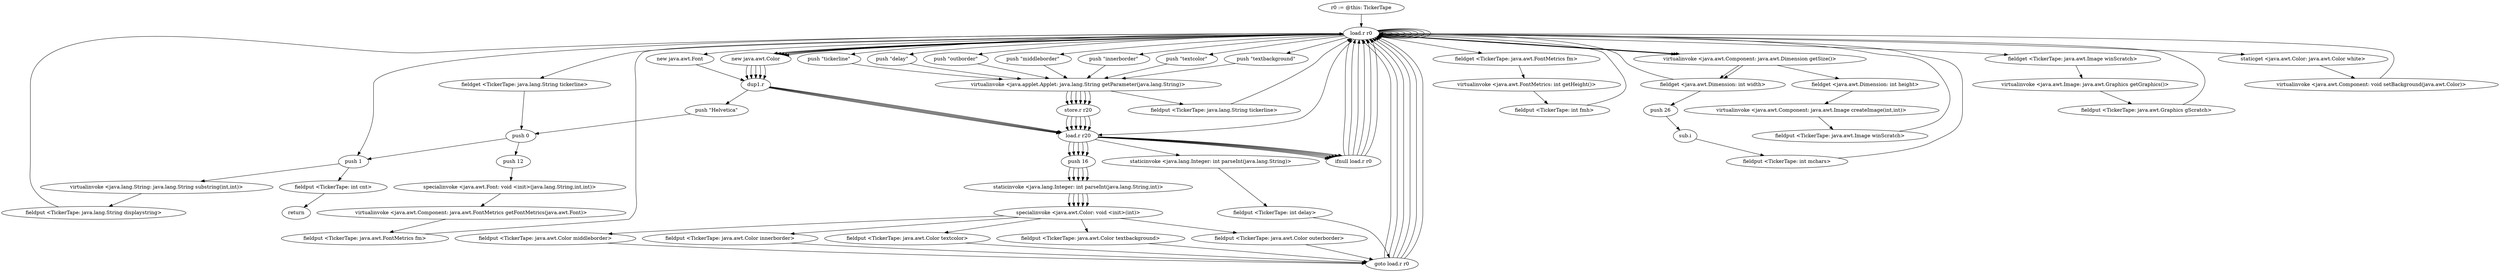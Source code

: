digraph "" {
    "r0 := @this: TickerTape"
    "load.r r0"
    "r0 := @this: TickerTape"->"load.r r0";
    "load.r r0"->"load.r r0";
    "new java.awt.Font"
    "load.r r0"->"new java.awt.Font";
    "dup1.r"
    "new java.awt.Font"->"dup1.r";
    "push \"Helvetica\""
    "dup1.r"->"push \"Helvetica\"";
    "push 0"
    "push \"Helvetica\""->"push 0";
    "push 12"
    "push 0"->"push 12";
    "specialinvoke <java.awt.Font: void <init>(java.lang.String,int,int)>"
    "push 12"->"specialinvoke <java.awt.Font: void <init>(java.lang.String,int,int)>";
    "virtualinvoke <java.awt.Component: java.awt.FontMetrics getFontMetrics(java.awt.Font)>"
    "specialinvoke <java.awt.Font: void <init>(java.lang.String,int,int)>"->"virtualinvoke <java.awt.Component: java.awt.FontMetrics getFontMetrics(java.awt.Font)>";
    "fieldput <TickerTape: java.awt.FontMetrics fm>"
    "virtualinvoke <java.awt.Component: java.awt.FontMetrics getFontMetrics(java.awt.Font)>"->"fieldput <TickerTape: java.awt.FontMetrics fm>";
    "fieldput <TickerTape: java.awt.FontMetrics fm>"->"load.r r0";
    "load.r r0"->"load.r r0";
    "fieldget <TickerTape: java.awt.FontMetrics fm>"
    "load.r r0"->"fieldget <TickerTape: java.awt.FontMetrics fm>";
    "virtualinvoke <java.awt.FontMetrics: int getHeight()>"
    "fieldget <TickerTape: java.awt.FontMetrics fm>"->"virtualinvoke <java.awt.FontMetrics: int getHeight()>";
    "fieldput <TickerTape: int fmh>"
    "virtualinvoke <java.awt.FontMetrics: int getHeight()>"->"fieldput <TickerTape: int fmh>";
    "fieldput <TickerTape: int fmh>"->"load.r r0";
    "load.r r0"->"load.r r0";
    "virtualinvoke <java.awt.Component: java.awt.Dimension getSize()>"
    "load.r r0"->"virtualinvoke <java.awt.Component: java.awt.Dimension getSize()>";
    "fieldget <java.awt.Dimension: int width>"
    "virtualinvoke <java.awt.Component: java.awt.Dimension getSize()>"->"fieldget <java.awt.Dimension: int width>";
    "push 26"
    "fieldget <java.awt.Dimension: int width>"->"push 26";
    "sub.i"
    "push 26"->"sub.i";
    "fieldput <TickerTape: int mchars>"
    "sub.i"->"fieldput <TickerTape: int mchars>";
    "fieldput <TickerTape: int mchars>"->"load.r r0";
    "load.r r0"->"load.r r0";
    "load.r r0"->"load.r r0";
    "load.r r0"->"virtualinvoke <java.awt.Component: java.awt.Dimension getSize()>";
    "virtualinvoke <java.awt.Component: java.awt.Dimension getSize()>"->"fieldget <java.awt.Dimension: int width>";
    "fieldget <java.awt.Dimension: int width>"->"load.r r0";
    "load.r r0"->"virtualinvoke <java.awt.Component: java.awt.Dimension getSize()>";
    "fieldget <java.awt.Dimension: int height>"
    "virtualinvoke <java.awt.Component: java.awt.Dimension getSize()>"->"fieldget <java.awt.Dimension: int height>";
    "virtualinvoke <java.awt.Component: java.awt.Image createImage(int,int)>"
    "fieldget <java.awt.Dimension: int height>"->"virtualinvoke <java.awt.Component: java.awt.Image createImage(int,int)>";
    "fieldput <TickerTape: java.awt.Image winScratch>"
    "virtualinvoke <java.awt.Component: java.awt.Image createImage(int,int)>"->"fieldput <TickerTape: java.awt.Image winScratch>";
    "fieldput <TickerTape: java.awt.Image winScratch>"->"load.r r0";
    "load.r r0"->"load.r r0";
    "fieldget <TickerTape: java.awt.Image winScratch>"
    "load.r r0"->"fieldget <TickerTape: java.awt.Image winScratch>";
    "virtualinvoke <java.awt.Image: java.awt.Graphics getGraphics()>"
    "fieldget <TickerTape: java.awt.Image winScratch>"->"virtualinvoke <java.awt.Image: java.awt.Graphics getGraphics()>";
    "fieldput <TickerTape: java.awt.Graphics gScratch>"
    "virtualinvoke <java.awt.Image: java.awt.Graphics getGraphics()>"->"fieldput <TickerTape: java.awt.Graphics gScratch>";
    "fieldput <TickerTape: java.awt.Graphics gScratch>"->"load.r r0";
    "staticget <java.awt.Color: java.awt.Color white>"
    "load.r r0"->"staticget <java.awt.Color: java.awt.Color white>";
    "virtualinvoke <java.awt.Component: void setBackground(java.awt.Color)>"
    "staticget <java.awt.Color: java.awt.Color white>"->"virtualinvoke <java.awt.Component: void setBackground(java.awt.Color)>";
    "virtualinvoke <java.awt.Component: void setBackground(java.awt.Color)>"->"load.r r0";
    "push \"delay\""
    "load.r r0"->"push \"delay\"";
    "virtualinvoke <java.applet.Applet: java.lang.String getParameter(java.lang.String)>"
    "push \"delay\""->"virtualinvoke <java.applet.Applet: java.lang.String getParameter(java.lang.String)>";
    "store.r r20"
    "virtualinvoke <java.applet.Applet: java.lang.String getParameter(java.lang.String)>"->"store.r r20";
    "load.r r20"
    "store.r r20"->"load.r r20";
    "ifnull load.r r0"
    "load.r r20"->"ifnull load.r r0";
    "ifnull load.r r0"->"load.r r0";
    "load.r r0"->"load.r r20";
    "staticinvoke <java.lang.Integer: int parseInt(java.lang.String)>"
    "load.r r20"->"staticinvoke <java.lang.Integer: int parseInt(java.lang.String)>";
    "fieldput <TickerTape: int delay>"
    "staticinvoke <java.lang.Integer: int parseInt(java.lang.String)>"->"fieldput <TickerTape: int delay>";
    "goto load.r r0"
    "fieldput <TickerTape: int delay>"->"goto load.r r0";
    "goto load.r r0"->"load.r r0";
    "push \"outborder\""
    "load.r r0"->"push \"outborder\"";
    "push \"outborder\""->"virtualinvoke <java.applet.Applet: java.lang.String getParameter(java.lang.String)>";
    "virtualinvoke <java.applet.Applet: java.lang.String getParameter(java.lang.String)>"->"store.r r20";
    "store.r r20"->"load.r r20";
    "load.r r20"->"ifnull load.r r0";
    "ifnull load.r r0"->"load.r r0";
    "new java.awt.Color"
    "load.r r0"->"new java.awt.Color";
    "new java.awt.Color"->"dup1.r";
    "dup1.r"->"load.r r20";
    "push 16"
    "load.r r20"->"push 16";
    "staticinvoke <java.lang.Integer: int parseInt(java.lang.String,int)>"
    "push 16"->"staticinvoke <java.lang.Integer: int parseInt(java.lang.String,int)>";
    "specialinvoke <java.awt.Color: void <init>(int)>"
    "staticinvoke <java.lang.Integer: int parseInt(java.lang.String,int)>"->"specialinvoke <java.awt.Color: void <init>(int)>";
    "fieldput <TickerTape: java.awt.Color outerborder>"
    "specialinvoke <java.awt.Color: void <init>(int)>"->"fieldput <TickerTape: java.awt.Color outerborder>";
    "fieldput <TickerTape: java.awt.Color outerborder>"->"goto load.r r0";
    "goto load.r r0"->"load.r r0";
    "push \"middleborder\""
    "load.r r0"->"push \"middleborder\"";
    "push \"middleborder\""->"virtualinvoke <java.applet.Applet: java.lang.String getParameter(java.lang.String)>";
    "virtualinvoke <java.applet.Applet: java.lang.String getParameter(java.lang.String)>"->"store.r r20";
    "store.r r20"->"load.r r20";
    "load.r r20"->"ifnull load.r r0";
    "ifnull load.r r0"->"load.r r0";
    "load.r r0"->"new java.awt.Color";
    "new java.awt.Color"->"dup1.r";
    "dup1.r"->"load.r r20";
    "load.r r20"->"push 16";
    "push 16"->"staticinvoke <java.lang.Integer: int parseInt(java.lang.String,int)>";
    "staticinvoke <java.lang.Integer: int parseInt(java.lang.String,int)>"->"specialinvoke <java.awt.Color: void <init>(int)>";
    "fieldput <TickerTape: java.awt.Color middleborder>"
    "specialinvoke <java.awt.Color: void <init>(int)>"->"fieldput <TickerTape: java.awt.Color middleborder>";
    "fieldput <TickerTape: java.awt.Color middleborder>"->"goto load.r r0";
    "goto load.r r0"->"load.r r0";
    "push \"innerborder\""
    "load.r r0"->"push \"innerborder\"";
    "push \"innerborder\""->"virtualinvoke <java.applet.Applet: java.lang.String getParameter(java.lang.String)>";
    "virtualinvoke <java.applet.Applet: java.lang.String getParameter(java.lang.String)>"->"store.r r20";
    "store.r r20"->"load.r r20";
    "load.r r20"->"ifnull load.r r0";
    "ifnull load.r r0"->"load.r r0";
    "load.r r0"->"new java.awt.Color";
    "new java.awt.Color"->"dup1.r";
    "dup1.r"->"load.r r20";
    "load.r r20"->"push 16";
    "push 16"->"staticinvoke <java.lang.Integer: int parseInt(java.lang.String,int)>";
    "staticinvoke <java.lang.Integer: int parseInt(java.lang.String,int)>"->"specialinvoke <java.awt.Color: void <init>(int)>";
    "fieldput <TickerTape: java.awt.Color innerborder>"
    "specialinvoke <java.awt.Color: void <init>(int)>"->"fieldput <TickerTape: java.awt.Color innerborder>";
    "fieldput <TickerTape: java.awt.Color innerborder>"->"goto load.r r0";
    "goto load.r r0"->"load.r r0";
    "push \"textcolor\""
    "load.r r0"->"push \"textcolor\"";
    "push \"textcolor\""->"virtualinvoke <java.applet.Applet: java.lang.String getParameter(java.lang.String)>";
    "virtualinvoke <java.applet.Applet: java.lang.String getParameter(java.lang.String)>"->"store.r r20";
    "store.r r20"->"load.r r20";
    "load.r r20"->"ifnull load.r r0";
    "ifnull load.r r0"->"load.r r0";
    "load.r r0"->"new java.awt.Color";
    "new java.awt.Color"->"dup1.r";
    "dup1.r"->"load.r r20";
    "load.r r20"->"push 16";
    "push 16"->"staticinvoke <java.lang.Integer: int parseInt(java.lang.String,int)>";
    "staticinvoke <java.lang.Integer: int parseInt(java.lang.String,int)>"->"specialinvoke <java.awt.Color: void <init>(int)>";
    "fieldput <TickerTape: java.awt.Color textcolor>"
    "specialinvoke <java.awt.Color: void <init>(int)>"->"fieldput <TickerTape: java.awt.Color textcolor>";
    "fieldput <TickerTape: java.awt.Color textcolor>"->"goto load.r r0";
    "goto load.r r0"->"load.r r0";
    "push \"textbackground\""
    "load.r r0"->"push \"textbackground\"";
    "push \"textbackground\""->"virtualinvoke <java.applet.Applet: java.lang.String getParameter(java.lang.String)>";
    "virtualinvoke <java.applet.Applet: java.lang.String getParameter(java.lang.String)>"->"store.r r20";
    "store.r r20"->"load.r r20";
    "load.r r20"->"ifnull load.r r0";
    "ifnull load.r r0"->"load.r r0";
    "load.r r0"->"new java.awt.Color";
    "new java.awt.Color"->"dup1.r";
    "dup1.r"->"load.r r20";
    "load.r r20"->"push 16";
    "push 16"->"staticinvoke <java.lang.Integer: int parseInt(java.lang.String,int)>";
    "staticinvoke <java.lang.Integer: int parseInt(java.lang.String,int)>"->"specialinvoke <java.awt.Color: void <init>(int)>";
    "fieldput <TickerTape: java.awt.Color textbackground>"
    "specialinvoke <java.awt.Color: void <init>(int)>"->"fieldput <TickerTape: java.awt.Color textbackground>";
    "fieldput <TickerTape: java.awt.Color textbackground>"->"goto load.r r0";
    "goto load.r r0"->"load.r r0";
    "load.r r0"->"load.r r0";
    "push \"tickerline\""
    "load.r r0"->"push \"tickerline\"";
    "push \"tickerline\""->"virtualinvoke <java.applet.Applet: java.lang.String getParameter(java.lang.String)>";
    "fieldput <TickerTape: java.lang.String tickerline>"
    "virtualinvoke <java.applet.Applet: java.lang.String getParameter(java.lang.String)>"->"fieldput <TickerTape: java.lang.String tickerline>";
    "fieldput <TickerTape: java.lang.String tickerline>"->"load.r r0";
    "load.r r0"->"load.r r0";
    "fieldget <TickerTape: java.lang.String tickerline>"
    "load.r r0"->"fieldget <TickerTape: java.lang.String tickerline>";
    "fieldget <TickerTape: java.lang.String tickerline>"->"push 0";
    "push 1"
    "push 0"->"push 1";
    "virtualinvoke <java.lang.String: java.lang.String substring(int,int)>"
    "push 1"->"virtualinvoke <java.lang.String: java.lang.String substring(int,int)>";
    "fieldput <TickerTape: java.lang.String displaystring>"
    "virtualinvoke <java.lang.String: java.lang.String substring(int,int)>"->"fieldput <TickerTape: java.lang.String displaystring>";
    "fieldput <TickerTape: java.lang.String displaystring>"->"load.r r0";
    "load.r r0"->"push 1";
    "fieldput <TickerTape: int cnt>"
    "push 1"->"fieldput <TickerTape: int cnt>";
    "return"
    "fieldput <TickerTape: int cnt>"->"return";
}
